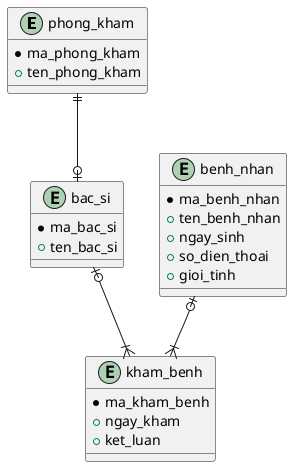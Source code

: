 @startuml

entity "phong_kham" as phong_kham {
 * ma_phong_kham
 + ten_phong_kham
}

entity "benh_nhan" as benh_nhan {
 * ma_benh_nhan
 + ten_benh_nhan
 + ngay_sinh
 + so_dien_thoai
 + gioi_tinh
}

entity "bac_si" as bac_si {
 * ma_bac_si
 + ten_bac_si
}

entity "kham_benh" as kham_benh {
 * ma_kham_benh
 + ngay_kham
 + ket_luan
}

phong_kham ||--o| bac_si

benh_nhan |o--|{ kham_benh

bac_si |o--|{ kham_benh

@enduml